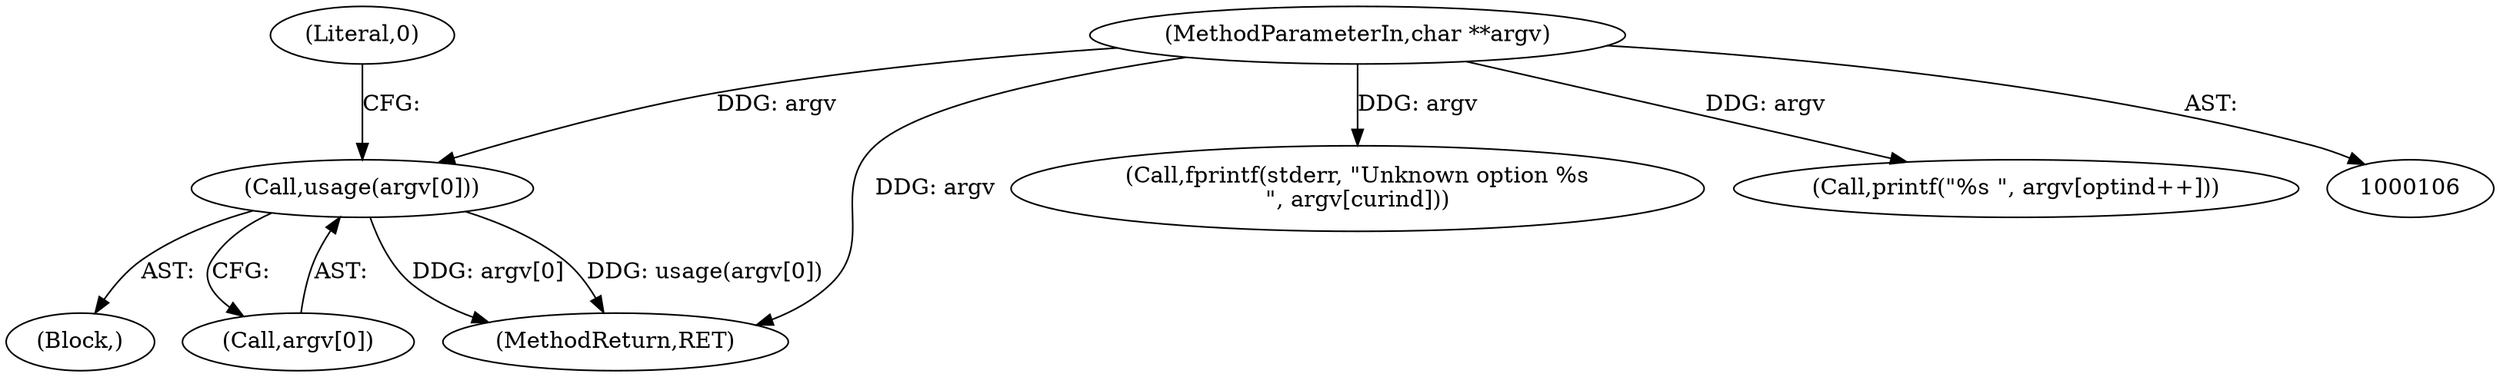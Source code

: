 digraph "0_keepalived_c6247a9ef2c7b33244ab1d3aa5d629ec49f0a067_2@array" {
"1000257" [label="(Call,usage(argv[0]))"];
"1000108" [label="(MethodParameterIn,char **argv)"];
"1000195" [label="(Block,)"];
"1000258" [label="(Call,argv[0])"];
"1000675" [label="(Call,fprintf(stderr, \"Unknown option %s\n\", argv[curind]))"];
"1000257" [label="(Call,usage(argv[0]))"];
"1000731" [label="(Call,printf(\"%s \", argv[optind++]))"];
"1000745" [label="(MethodReturn,RET)"];
"1000108" [label="(MethodParameterIn,char **argv)"];
"1000262" [label="(Literal,0)"];
"1000257" -> "1000195"  [label="AST: "];
"1000257" -> "1000258"  [label="CFG: "];
"1000258" -> "1000257"  [label="AST: "];
"1000262" -> "1000257"  [label="CFG: "];
"1000257" -> "1000745"  [label="DDG: argv[0]"];
"1000257" -> "1000745"  [label="DDG: usage(argv[0])"];
"1000108" -> "1000257"  [label="DDG: argv"];
"1000108" -> "1000106"  [label="AST: "];
"1000108" -> "1000745"  [label="DDG: argv"];
"1000108" -> "1000675"  [label="DDG: argv"];
"1000108" -> "1000731"  [label="DDG: argv"];
}
